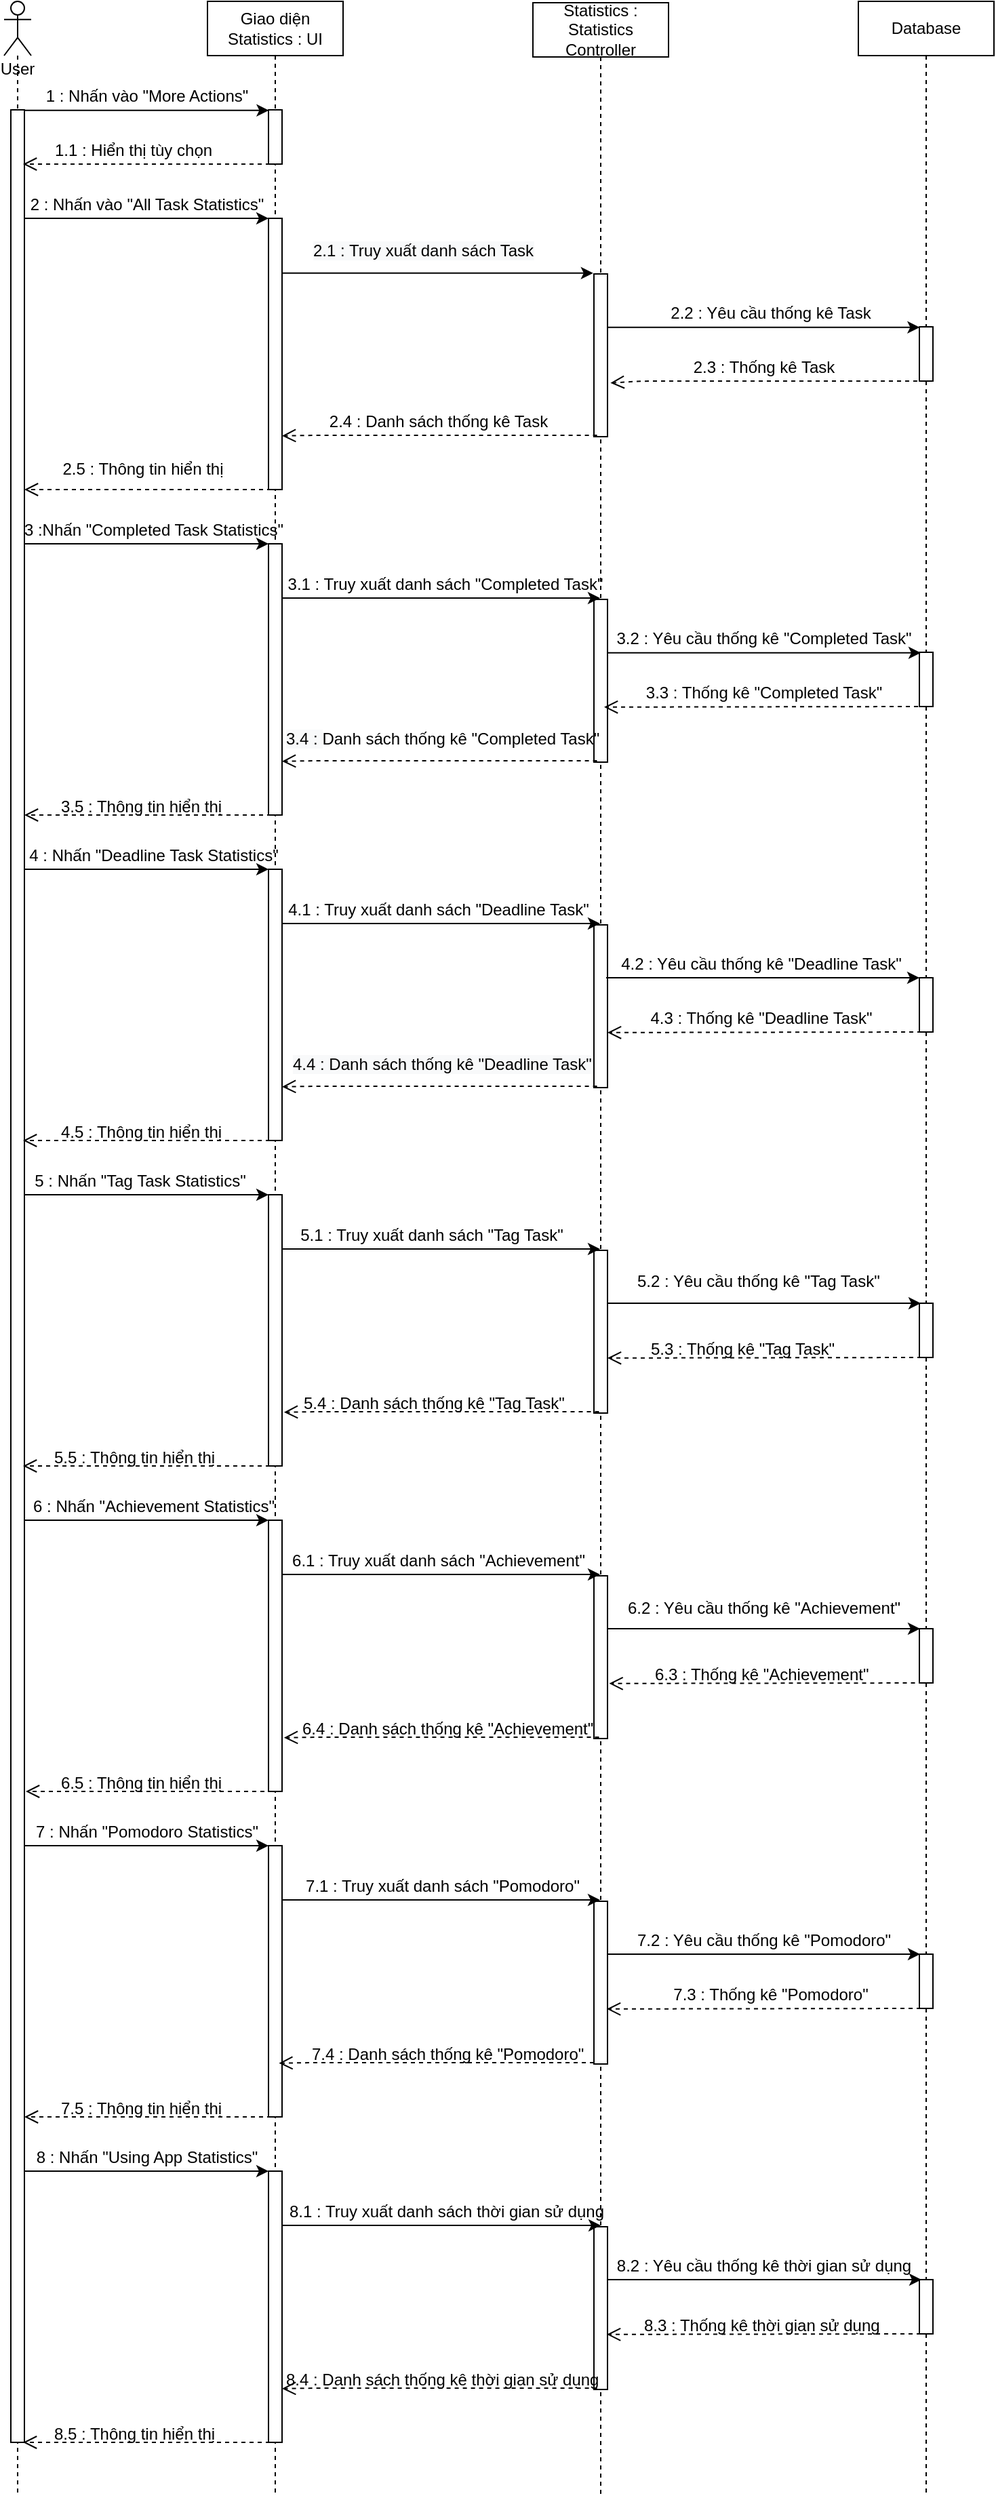 <mxfile version="13.6.5">
    <diagram name="Page-1" id="52a04d89-c75d-2922-d76d-85b35f80e030">
        <mxGraphModel dx="990" dy="585" grid="1" gridSize="10" guides="1" tooltips="1" connect="1" arrows="1" fold="1" page="1" pageScale="1" pageWidth="1100" pageHeight="850" background="#ffffff" math="0" shadow="0">
            <root>
                <mxCell id="0"/>
                <mxCell id="1" parent="0"/>
                <mxCell id="249" value="Database" style="shape=umlLifeline;perimeter=lifelinePerimeter;whiteSpace=wrap;html=1;container=1;collapsible=0;recursiveResize=0;outlineConnect=0;" parent="1" vertex="1">
                    <mxGeometry x="720" y="80" width="100" height="1840" as="geometry"/>
                </mxCell>
                <mxCell id="278" value="" style="html=1;points=[];perimeter=orthogonalPerimeter;" parent="249" vertex="1">
                    <mxGeometry x="45" y="240" width="10" height="40" as="geometry"/>
                </mxCell>
                <mxCell id="295" value="" style="html=1;points=[];perimeter=orthogonalPerimeter;" parent="249" vertex="1">
                    <mxGeometry x="45" y="480" width="10" height="40" as="geometry"/>
                </mxCell>
                <mxCell id="428" value="" style="html=1;points=[];perimeter=orthogonalPerimeter;" parent="249" vertex="1">
                    <mxGeometry x="45" y="720" width="10" height="40" as="geometry"/>
                </mxCell>
                <mxCell id="439" value="" style="html=1;points=[];perimeter=orthogonalPerimeter;" parent="249" vertex="1">
                    <mxGeometry x="45" y="960" width="10" height="40" as="geometry"/>
                </mxCell>
                <mxCell id="453" value="" style="html=1;points=[];perimeter=orthogonalPerimeter;" parent="249" vertex="1">
                    <mxGeometry x="45" y="1200" width="10" height="40" as="geometry"/>
                </mxCell>
                <mxCell id="465" value="" style="html=1;points=[];perimeter=orthogonalPerimeter;" parent="249" vertex="1">
                    <mxGeometry x="45" y="1440" width="10" height="40" as="geometry"/>
                </mxCell>
                <mxCell id="477" value="" style="html=1;points=[];perimeter=orthogonalPerimeter;" parent="249" vertex="1">
                    <mxGeometry x="45" y="1680" width="10" height="40" as="geometry"/>
                </mxCell>
                <mxCell id="251" value="User" style="shape=umlLifeline;participant=umlActor;perimeter=lifelinePerimeter;whiteSpace=wrap;html=1;container=1;collapsible=0;recursiveResize=0;verticalAlign=top;spacingTop=36;outlineConnect=0;" parent="1" vertex="1">
                    <mxGeometry x="90" y="80" width="20" height="1840" as="geometry"/>
                </mxCell>
                <mxCell id="259" value="" style="html=1;points=[];perimeter=orthogonalPerimeter;" parent="251" vertex="1">
                    <mxGeometry x="5" y="80" width="10" height="1720" as="geometry"/>
                </mxCell>
                <mxCell id="257" value="Giao diện Statistics : UI" style="shape=umlLifeline;perimeter=lifelinePerimeter;whiteSpace=wrap;html=1;container=1;collapsible=0;recursiveResize=0;outlineConnect=0;" parent="1" vertex="1">
                    <mxGeometry x="240" y="80" width="100" height="1840" as="geometry"/>
                </mxCell>
                <mxCell id="262" value="" style="html=1;points=[];perimeter=orthogonalPerimeter;" parent="257" vertex="1">
                    <mxGeometry x="45" y="80" width="10" height="40" as="geometry"/>
                </mxCell>
                <mxCell id="289" value="" style="html=1;points=[];perimeter=orthogonalPerimeter;" parent="257" vertex="1">
                    <mxGeometry x="45" y="400" width="10" height="200" as="geometry"/>
                </mxCell>
                <mxCell id="392" value="" style="html=1;points=[];perimeter=orthogonalPerimeter;" parent="257" vertex="1">
                    <mxGeometry x="45" y="160" width="10" height="200" as="geometry"/>
                </mxCell>
                <mxCell id="423" value="" style="html=1;points=[];perimeter=orthogonalPerimeter;" parent="257" vertex="1">
                    <mxGeometry x="45" y="640" width="10" height="200" as="geometry"/>
                </mxCell>
                <mxCell id="433" value="" style="html=1;points=[];perimeter=orthogonalPerimeter;" parent="257" vertex="1">
                    <mxGeometry x="45" y="880" width="10" height="200" as="geometry"/>
                </mxCell>
                <mxCell id="450" value="" style="html=1;points=[];perimeter=orthogonalPerimeter;" parent="257" vertex="1">
                    <mxGeometry x="45" y="1120" width="10" height="200" as="geometry"/>
                </mxCell>
                <mxCell id="461" value="" style="html=1;points=[];perimeter=orthogonalPerimeter;" parent="257" vertex="1">
                    <mxGeometry x="45" y="1360" width="10" height="200" as="geometry"/>
                </mxCell>
                <mxCell id="473" value="" style="html=1;points=[];perimeter=orthogonalPerimeter;" parent="257" vertex="1">
                    <mxGeometry x="45" y="1600" width="10" height="200" as="geometry"/>
                </mxCell>
                <mxCell id="258" value="Statistics&lt;span&gt;&amp;nbsp;: Statistics Controller&lt;/span&gt;" style="shape=umlLifeline;perimeter=lifelinePerimeter;whiteSpace=wrap;html=1;container=1;collapsible=0;recursiveResize=0;outlineConnect=0;" parent="1" vertex="1">
                    <mxGeometry x="480" y="81" width="100" height="1840" as="geometry"/>
                </mxCell>
                <mxCell id="277" value="" style="html=1;points=[];perimeter=orthogonalPerimeter;" parent="258" vertex="1">
                    <mxGeometry x="45" y="200" width="10" height="120" as="geometry"/>
                </mxCell>
                <mxCell id="292" value="" style="html=1;points=[];perimeter=orthogonalPerimeter;" parent="258" vertex="1">
                    <mxGeometry x="45" y="440" width="10" height="120" as="geometry"/>
                </mxCell>
                <mxCell id="425" value="" style="html=1;points=[];perimeter=orthogonalPerimeter;" parent="258" vertex="1">
                    <mxGeometry x="45" y="680" width="10" height="120" as="geometry"/>
                </mxCell>
                <mxCell id="435" value="" style="html=1;points=[];perimeter=orthogonalPerimeter;" parent="258" vertex="1">
                    <mxGeometry x="45" y="920" width="10" height="120" as="geometry"/>
                </mxCell>
                <mxCell id="452" value="" style="html=1;points=[];perimeter=orthogonalPerimeter;" parent="258" vertex="1">
                    <mxGeometry x="45" y="1160" width="10" height="120" as="geometry"/>
                </mxCell>
                <mxCell id="462" value="" style="html=1;points=[];perimeter=orthogonalPerimeter;" parent="258" vertex="1">
                    <mxGeometry x="45" y="1400" width="10" height="120" as="geometry"/>
                </mxCell>
                <mxCell id="474" value="" style="html=1;points=[];perimeter=orthogonalPerimeter;" parent="258" vertex="1">
                    <mxGeometry x="45" y="1640" width="10" height="120" as="geometry"/>
                </mxCell>
                <mxCell id="265" style="edgeStyle=none;rounded=0;orthogonalLoop=1;jettySize=auto;html=1;entryX=0.02;entryY=0.01;entryDx=0;entryDy=0;entryPerimeter=0;" parent="1" source="259" target="262" edge="1">
                    <mxGeometry relative="1" as="geometry"/>
                </mxCell>
                <mxCell id="266" value="&lt;span style=&quot;color: rgba(0 , 0 , 0 , 0) ; font-family: monospace ; font-size: 0px&quot;&gt;%3CmxGraphModel%3E%3Croot%3E%3CmxCell%20id%3D%220%22%2F%3E%3CmxCell%20id%3D%221%22%20parent%3D%220%22%2F%3E%3CmxCell%20id%3D%222%22%20value%3D%22%22%20style%3D%22html%3D1%3Bpoints%3D%5B%5D%3Bperimeter%3DorthogonalPerimeter%3B%22%20vertex%3D%221%22%20parent%3D%221%22%3E%3CmxGeometry%20x%3D%2295%22%20y%3D%22160%22%20width%3D%2210%22%20height%3D%2240%22%20as%3D%22geometry%22%2F%3E%3C%2FmxCell%3E%3C%2Froot%3E%3C%2FmxGraphModel%3E&lt;/span&gt;" style="text;html=1;align=center;verticalAlign=middle;resizable=0;points=[];autosize=1;" parent="1" vertex="1">
                    <mxGeometry x="170" y="130" width="20" height="20" as="geometry"/>
                </mxCell>
                <mxCell id="267" value="1 : Nhấn vào &quot;More Actions&quot;" style="text;html=1;align=center;verticalAlign=middle;resizable=0;points=[];autosize=1;" parent="1" vertex="1">
                    <mxGeometry x="110" y="140" width="170" height="20" as="geometry"/>
                </mxCell>
                <mxCell id="270" value="1.1 : Hiển thị tùy chọn" style="text;html=1;align=center;verticalAlign=middle;resizable=0;points=[];autosize=1;" parent="1" vertex="1">
                    <mxGeometry x="120" y="180" width="130" height="20" as="geometry"/>
                </mxCell>
                <mxCell id="272" value="&lt;span style=&quot;color: rgba(0 , 0 , 0 , 0) ; font-family: monospace ; font-size: 0px&quot;&gt;%3CmxGraphModel%3E%3Croot%3E%3CmxCell%20id%3D%220%22%2F%3E%3CmxCell%20id%3D%221%22%20parent%3D%220%22%2F%3E%3CmxCell%20id%3D%222%22%20value%3D%22luaChonCuaNguoiDung()%22%20style%3D%22text%3Bhtml%3D1%3Balign%3Dcenter%3BverticalAlign%3Dmiddle%3Bresizable%3D0%3Bpoints%3D%5B%5D%3Bautosize%3D1%3B%22%20vertex%3D%221%22%20parent%3D%221%22%3E%3CmxGeometry%20x%3D%22115%22%20y%3D%22340%22%20width%3D%22150%22%20height%3D%2220%22%20as%3D%22geometry%22%2F%3E%3C%2FmxCell%3E%3C%2Froot%3E%3C%2FmxGraphModel%3E&lt;/span&gt;" style="text;html=1;align=center;verticalAlign=middle;resizable=0;points=[];autosize=1;" parent="1" vertex="1">
                    <mxGeometry x="190" y="220" width="20" height="20" as="geometry"/>
                </mxCell>
                <mxCell id="273" value="2 : Nhấn vào &quot;All Task Statistics&quot;" style="text;html=1;align=center;verticalAlign=middle;resizable=0;points=[];autosize=1;" parent="1" vertex="1">
                    <mxGeometry x="100" y="220" width="190" height="20" as="geometry"/>
                </mxCell>
                <mxCell id="275" style="edgeStyle=none;rounded=0;orthogonalLoop=1;jettySize=auto;html=1;entryX=-0.06;entryY=1.01;entryDx=0;entryDy=0;entryPerimeter=0;exitX=0.98;exitY=0.202;exitDx=0;exitDy=0;exitPerimeter=0;" parent="1" source="392" edge="1">
                    <mxGeometry relative="1" as="geometry">
                        <mxPoint x="524.4" y="280.4" as="targetPoint"/>
                        <mxPoint x="300" y="280" as="sourcePoint"/>
                    </mxGeometry>
                </mxCell>
                <mxCell id="279" style="edgeStyle=none;rounded=0;orthogonalLoop=1;jettySize=auto;html=1;entryX=0.02;entryY=0.01;entryDx=0;entryDy=0;entryPerimeter=0;" parent="1" source="277" target="278" edge="1">
                    <mxGeometry relative="1" as="geometry">
                        <mxPoint x="750" y="323" as="targetPoint"/>
                    </mxGeometry>
                </mxCell>
                <mxCell id="281" value="2.2 : Yêu cầu thống kê Task" style="text;html=1;align=center;verticalAlign=middle;resizable=0;points=[];autosize=1;" parent="1" vertex="1">
                    <mxGeometry x="575" y="300" width="160" height="20" as="geometry"/>
                </mxCell>
                <mxCell id="284" value="" style="html=1;verticalAlign=bottom;endArrow=open;dashed=1;endSize=8;entryX=1.22;entryY=0.67;entryDx=0;entryDy=0;entryPerimeter=0;" parent="1" source="249" target="277" edge="1">
                    <mxGeometry relative="1" as="geometry">
                        <mxPoint x="640" y="360" as="sourcePoint"/>
                        <mxPoint x="540" y="360" as="targetPoint"/>
                        <Array as="points">
                            <mxPoint x="560" y="360"/>
                        </Array>
                    </mxGeometry>
                </mxCell>
                <mxCell id="285" value="2.3 : Thống kê Task" style="text;html=1;align=center;verticalAlign=middle;resizable=0;points=[];autosize=1;" parent="1" vertex="1">
                    <mxGeometry x="590" y="340" width="120" height="20" as="geometry"/>
                </mxCell>
                <mxCell id="288" value="2.5 : Thông tin hiển thị" style="text;html=1;align=center;verticalAlign=middle;resizable=0;points=[];autosize=1;" parent="1" vertex="1">
                    <mxGeometry x="127" y="415" width="130" height="20" as="geometry"/>
                </mxCell>
                <mxCell id="290" style="edgeStyle=none;rounded=0;orthogonalLoop=1;jettySize=auto;html=1;" parent="1" target="289" edge="1">
                    <mxGeometry relative="1" as="geometry">
                        <mxPoint x="105" y="480" as="sourcePoint"/>
                    </mxGeometry>
                </mxCell>
                <mxCell id="291" value="3 :Nhấn &quot;Completed Task Statistics&quot;" style="text;html=1;align=center;verticalAlign=middle;resizable=0;points=[];autosize=1;" parent="1" vertex="1">
                    <mxGeometry x="95" y="460" width="210" height="20" as="geometry"/>
                </mxCell>
                <mxCell id="293" style="edgeStyle=none;rounded=0;orthogonalLoop=1;jettySize=auto;html=1;" parent="1" source="289" target="258" edge="1">
                    <mxGeometry relative="1" as="geometry">
                        <mxPoint x="530" y="530" as="targetPoint"/>
                        <Array as="points">
                            <mxPoint x="410" y="520"/>
                        </Array>
                    </mxGeometry>
                </mxCell>
                <mxCell id="294" value="&lt;span style=&quot;font-family: &amp;#34;helvetica&amp;#34;&quot;&gt;3.1 : Truy xuất danh sách &quot;Completed Task&quot;&lt;/span&gt;" style="text;html=1;align=center;verticalAlign=middle;resizable=0;points=[];autosize=1;" parent="1" vertex="1">
                    <mxGeometry x="290" y="500" width="250" height="20" as="geometry"/>
                </mxCell>
                <mxCell id="296" style="edgeStyle=none;rounded=0;orthogonalLoop=1;jettySize=auto;html=1;entryX=0.1;entryY=0.01;entryDx=0;entryDy=0;entryPerimeter=0;" parent="1" source="292" target="295" edge="1">
                    <mxGeometry relative="1" as="geometry"/>
                </mxCell>
                <mxCell id="297" value="3.2 : Yêu cầu thống kê &quot;Completed Task&quot;" style="text;html=1;align=center;verticalAlign=middle;resizable=0;points=[];autosize=1;" parent="1" vertex="1">
                    <mxGeometry x="535" y="540" width="230" height="20" as="geometry"/>
                </mxCell>
                <mxCell id="300" value="" style="html=1;verticalAlign=bottom;endArrow=open;dashed=1;endSize=8;entryX=0.58;entryY=0.01;entryDx=0;entryDy=0;entryPerimeter=0;" parent="1" edge="1">
                    <mxGeometry relative="1" as="geometry">
                        <mxPoint x="770" y="600" as="sourcePoint"/>
                        <mxPoint x="532.5" y="600.4" as="targetPoint"/>
                        <Array as="points"/>
                    </mxGeometry>
                </mxCell>
                <mxCell id="302" value="3.3 : Thống kê &quot;Completed Task&quot;" style="text;html=1;align=center;verticalAlign=middle;resizable=0;points=[];autosize=1;" parent="1" vertex="1">
                    <mxGeometry x="555" y="580" width="190" height="20" as="geometry"/>
                </mxCell>
                <mxCell id="387" value="" style="html=1;verticalAlign=bottom;endArrow=open;dashed=1;endSize=8;" parent="1" edge="1">
                    <mxGeometry relative="1" as="geometry">
                        <mxPoint x="286" y="200" as="sourcePoint"/>
                        <mxPoint x="104" y="200" as="targetPoint"/>
                        <Array as="points"/>
                    </mxGeometry>
                </mxCell>
                <mxCell id="389" style="edgeStyle=none;rounded=0;orthogonalLoop=1;jettySize=auto;html=1;entryX=0.02;entryY=0.01;entryDx=0;entryDy=0;entryPerimeter=0;" parent="1" edge="1">
                    <mxGeometry relative="1" as="geometry">
                        <mxPoint x="104.8" y="240.0" as="sourcePoint"/>
                        <mxPoint x="285.0" y="240.0" as="targetPoint"/>
                    </mxGeometry>
                </mxCell>
                <mxCell id="390" value="" style="html=1;verticalAlign=bottom;endArrow=open;dashed=1;endSize=8;" parent="1" edge="1">
                    <mxGeometry relative="1" as="geometry">
                        <mxPoint x="287" y="440" as="sourcePoint"/>
                        <mxPoint x="105" y="440" as="targetPoint"/>
                        <Array as="points"/>
                    </mxGeometry>
                </mxCell>
                <mxCell id="399" value="&lt;span style=&quot;text-align: center&quot;&gt;3.5 : Thông tin hiển thị&lt;/span&gt;" style="text;whiteSpace=wrap;html=1;" parent="1" vertex="1">
                    <mxGeometry x="130" y="660" width="130" height="30" as="geometry"/>
                </mxCell>
                <mxCell id="400" value="" style="html=1;verticalAlign=bottom;endArrow=open;dashed=1;endSize=8;" parent="1" edge="1">
                    <mxGeometry relative="1" as="geometry">
                        <mxPoint x="287" y="680" as="sourcePoint"/>
                        <mxPoint x="105" y="680" as="targetPoint"/>
                        <Array as="points"/>
                    </mxGeometry>
                </mxCell>
                <mxCell id="418" value="" style="html=1;verticalAlign=bottom;endArrow=open;dashed=1;endSize=8;entryX=1.22;entryY=0.67;entryDx=0;entryDy=0;entryPerimeter=0;" parent="1" edge="1">
                    <mxGeometry relative="1" as="geometry">
                        <mxPoint x="527.3" y="400" as="sourcePoint"/>
                        <mxPoint x="295.0" y="400.4" as="targetPoint"/>
                        <Array as="points">
                            <mxPoint x="317.8" y="400"/>
                        </Array>
                    </mxGeometry>
                </mxCell>
                <mxCell id="419" value="2.4 : Danh sách thống kê Task" style="text;html=1;align=center;verticalAlign=middle;resizable=0;points=[];autosize=1;" parent="1" vertex="1">
                    <mxGeometry x="320" y="380" width="180" height="20" as="geometry"/>
                </mxCell>
                <mxCell id="421" value="" style="html=1;verticalAlign=bottom;endArrow=open;dashed=1;endSize=8;entryX=1.22;entryY=0.67;entryDx=0;entryDy=0;entryPerimeter=0;" parent="1" edge="1">
                    <mxGeometry relative="1" as="geometry">
                        <mxPoint x="527.3" y="640" as="sourcePoint"/>
                        <mxPoint x="295" y="640.4" as="targetPoint"/>
                        <Array as="points">
                            <mxPoint x="317.8" y="640"/>
                        </Array>
                    </mxGeometry>
                </mxCell>
                <mxCell id="306" value="4 : Nhấn &quot;Deadline Task Statistics&quot;" style="text;html=1;align=center;verticalAlign=middle;resizable=0;points=[];autosize=1;" parent="1" vertex="1">
                    <mxGeometry x="100" y="700" width="200" height="20" as="geometry"/>
                </mxCell>
                <mxCell id="314" value="4.2 : Yêu cầu thống kê &quot;Deadline Task&quot;" style="text;html=1;align=center;verticalAlign=middle;resizable=0;points=[];autosize=1;" parent="1" vertex="1">
                    <mxGeometry x="537.5" y="780" width="220" height="20" as="geometry"/>
                </mxCell>
                <mxCell id="318" value="4.3 : Thống kê &quot;Deadline Task&quot;" style="text;html=1;align=center;verticalAlign=middle;resizable=0;points=[];autosize=1;" parent="1" vertex="1">
                    <mxGeometry x="557.5" y="820" width="180" height="20" as="geometry"/>
                </mxCell>
                <mxCell id="322" value="5 : Nhấn &quot;Tag Task Statistics&quot;" style="text;html=1;align=center;verticalAlign=middle;resizable=0;points=[];autosize=1;" parent="1" vertex="1">
                    <mxGeometry x="105" y="940" width="170" height="20" as="geometry"/>
                </mxCell>
                <mxCell id="325" value="&lt;span style=&quot;font-family: &amp;#34;helvetica&amp;#34;&quot;&gt;5.1 : Truy xuất danh sách &quot;Tag Task&quot;&lt;/span&gt;" style="text;html=1;align=center;verticalAlign=middle;resizable=0;points=[];autosize=1;" parent="1" vertex="1">
                    <mxGeometry x="300" y="980" width="210" height="20" as="geometry"/>
                </mxCell>
                <mxCell id="328" value="&lt;span style=&quot;text-align: center&quot;&gt;5.2 : Yêu cầu thống kê &quot;Tag Task&quot;&lt;/span&gt;" style="text;whiteSpace=wrap;html=1;" parent="1" vertex="1">
                    <mxGeometry x="555" y="1010" width="210" height="30" as="geometry"/>
                </mxCell>
                <mxCell id="335" value="6 : Nhấn &quot;Achievement Statistics&quot;" style="text;html=1;align=center;verticalAlign=middle;resizable=0;points=[];autosize=1;" parent="1" vertex="1">
                    <mxGeometry x="105" y="1180" width="190" height="20" as="geometry"/>
                </mxCell>
                <mxCell id="348" value="&lt;span style=&quot;font-family: &amp;#34;helvetica&amp;#34;&quot;&gt;6.1 : Truy xuất danh sách &quot;Achievement&quot;&lt;/span&gt;" style="text;html=1;align=center;verticalAlign=middle;resizable=0;points=[];autosize=1;" parent="1" vertex="1">
                    <mxGeometry x="295" y="1220" width="230" height="20" as="geometry"/>
                </mxCell>
                <mxCell id="351" value="&lt;span&gt;6.2 : Yêu cầu thống kê &quot;Achievement&quot;&lt;/span&gt;" style="text;html=1;align=center;verticalAlign=middle;resizable=0;points=[];autosize=1;" parent="1" vertex="1">
                    <mxGeometry x="540" y="1255" width="220" height="20" as="geometry"/>
                </mxCell>
                <mxCell id="355" value="&lt;span style=&quot;text-align: center&quot;&gt;6.3 : Thống kê &quot;Achievement&quot;&lt;/span&gt;" style="text;whiteSpace=wrap;html=1;" parent="1" vertex="1">
                    <mxGeometry x="567.5" y="1300" width="185" height="30" as="geometry"/>
                </mxCell>
                <mxCell id="359" value="&lt;span style=&quot;color: rgba(0 , 0 , 0 , 0) ; font-family: monospace ; font-size: 0px&quot;&gt;%3CmxGraphModel%3E%3Croot%3E%3CmxCell%20id%3D%220%22%2F%3E%3CmxCell%20id%3D%221%22%20parent%3D%220%22%2F%3E%3CmxCell%20id%3D%222%22%20value%3D%22%22%20style%3D%22html%3D1%3Bpoints%3D%5B%5D%3Bperimeter%3DorthogonalPerimeter%3B%22%20vertex%3D%221%22%20parent%3D%221%22%3E%3CmxGeometry%20x%3D%2295%22%20y%3D%221200%22%20width%3D%2210%22%20height%3D%2240%22%20as%3D%22geometry%22%2F%3E%3C%2FmxCell%3E%3C%2Froot%3E%3C%2FmxGraphModel%3E&lt;/span&gt;" style="text;html=1;align=center;verticalAlign=middle;resizable=0;points=[];autosize=1;" parent="1" vertex="1">
                    <mxGeometry x="167" y="1770" width="20" height="20" as="geometry"/>
                </mxCell>
                <mxCell id="360" value="7 : Nhấn &quot;Pomodoro Statistics&quot;" style="text;html=1;align=center;verticalAlign=middle;resizable=0;points=[];autosize=1;" parent="1" vertex="1">
                    <mxGeometry x="105" y="1420" width="180" height="20" as="geometry"/>
                </mxCell>
                <mxCell id="363" value="&lt;span style=&quot;font-family: &amp;#34;helvetica&amp;#34;&quot;&gt;7.1 : Truy xuất danh sách &quot;Pomodoro&quot;&lt;/span&gt;" style="text;html=1;align=center;verticalAlign=middle;resizable=0;points=[];autosize=1;" parent="1" vertex="1">
                    <mxGeometry x="302.5" y="1460" width="220" height="20" as="geometry"/>
                </mxCell>
                <mxCell id="367" value="7.2 : Yêu cầu thống kê &quot;Pomodoro&quot;" style="text;html=1;align=center;verticalAlign=middle;resizable=0;points=[];autosize=1;" parent="1" vertex="1">
                    <mxGeometry x="550" y="1500" width="200" height="20" as="geometry"/>
                </mxCell>
                <mxCell id="371" value="&lt;span&gt;7.3 : Thống kê &quot;Pomodoro&quot;&lt;/span&gt;" style="text;html=1;align=center;verticalAlign=middle;resizable=0;points=[];autosize=1;" parent="1" vertex="1">
                    <mxGeometry x="575" y="1540" width="160" height="20" as="geometry"/>
                </mxCell>
                <mxCell id="375" value="8 : Nhấn &quot;Using App Statistics&quot;" style="text;html=1;align=center;verticalAlign=middle;resizable=0;points=[];autosize=1;" parent="1" vertex="1">
                    <mxGeometry x="105" y="1660" width="180" height="20" as="geometry"/>
                </mxCell>
                <mxCell id="379" value="&lt;span style=&quot;font-family: &amp;#34;helvetica&amp;#34;&quot;&gt;8.1 : Truy xuất danh sách thời gian sử dụng&lt;/span&gt;" style="text;html=1;align=center;verticalAlign=middle;resizable=0;points=[];autosize=1;" parent="1" vertex="1">
                    <mxGeometry x="290.63" y="1700" width="250" height="20" as="geometry"/>
                </mxCell>
                <mxCell id="382" value="8.2 : Yêu cầu thống kê thời gian sử dụng" style="text;html=1;align=center;verticalAlign=middle;resizable=0;points=[];autosize=1;" parent="1" vertex="1">
                    <mxGeometry x="535" y="1740" width="230" height="20" as="geometry"/>
                </mxCell>
                <mxCell id="402" value="&lt;span style=&quot;text-align: center&quot;&gt;4.5 : Thông tin hiển thị&lt;/span&gt;" style="text;whiteSpace=wrap;html=1;" parent="1" vertex="1">
                    <mxGeometry x="130" y="900" width="150" height="30" as="geometry"/>
                </mxCell>
                <mxCell id="403" value="" style="html=1;verticalAlign=bottom;endArrow=open;dashed=1;endSize=8;" parent="1" edge="1">
                    <mxGeometry relative="1" as="geometry">
                        <mxPoint x="286" y="920" as="sourcePoint"/>
                        <mxPoint x="104" y="920" as="targetPoint"/>
                        <Array as="points"/>
                    </mxGeometry>
                </mxCell>
                <mxCell id="416" value="&lt;span style=&quot;text-align: center&quot;&gt;8.3 : Thống kê thời gian sử dụng&lt;/span&gt;" style="text;whiteSpace=wrap;html=1;" parent="1" vertex="1">
                    <mxGeometry x="560" y="1780" width="180" height="30" as="geometry"/>
                </mxCell>
                <mxCell id="310" value="&lt;span style=&quot;font-family: &amp;#34;helvetica&amp;#34;&quot;&gt;4.1 : Truy xuất danh sách &quot;Deadline Task&quot;&lt;/span&gt;" style="text;html=1;align=center;verticalAlign=middle;resizable=0;points=[];autosize=1;" parent="1" vertex="1">
                    <mxGeometry x="290" y="740" width="240" height="20" as="geometry"/>
                </mxCell>
                <mxCell id="422" value="&lt;span style=&quot;color: rgb(0 , 0 , 0) ; font-family: &amp;#34;helvetica&amp;#34; ; font-size: 12px ; font-style: normal ; font-weight: 400 ; letter-spacing: normal ; text-align: center ; text-indent: 0px ; text-transform: none ; word-spacing: 0px ; background-color: rgb(248 , 249 , 250) ; display: inline ; float: none&quot;&gt;3.4 :&amp;nbsp;&lt;/span&gt;&lt;span style=&quot;font-family: &amp;#34;helvetica&amp;#34; ; text-align: center&quot;&gt;Danh sách thống kê &quot;Completed Task&quot;&lt;/span&gt;" style="text;whiteSpace=wrap;html=1;" parent="1" vertex="1">
                    <mxGeometry x="296.25" y="610" width="238.75" height="30" as="geometry"/>
                </mxCell>
                <mxCell id="424" style="edgeStyle=none;rounded=0;orthogonalLoop=1;jettySize=auto;html=1;" parent="1" edge="1">
                    <mxGeometry relative="1" as="geometry">
                        <mxPoint x="105" y="720" as="sourcePoint"/>
                        <mxPoint x="285" y="720" as="targetPoint"/>
                    </mxGeometry>
                </mxCell>
                <mxCell id="426" style="edgeStyle=none;rounded=0;orthogonalLoop=1;jettySize=auto;html=1;" parent="1" edge="1">
                    <mxGeometry relative="1" as="geometry">
                        <mxPoint x="295" y="760" as="sourcePoint"/>
                        <mxPoint x="529.5" y="760" as="targetPoint"/>
                        <Array as="points">
                            <mxPoint x="410" y="760"/>
                        </Array>
                    </mxGeometry>
                </mxCell>
                <mxCell id="427" style="edgeStyle=none;rounded=0;orthogonalLoop=1;jettySize=auto;html=1;entryX=0.1;entryY=0.01;entryDx=0;entryDy=0;entryPerimeter=0;" parent="1" edge="1">
                    <mxGeometry relative="1" as="geometry">
                        <mxPoint x="534" y="800.0" as="sourcePoint"/>
                        <mxPoint x="765" y="800.0" as="targetPoint"/>
                    </mxGeometry>
                </mxCell>
                <mxCell id="429" value="" style="html=1;verticalAlign=bottom;endArrow=open;dashed=1;endSize=8;entryX=0.58;entryY=0.01;entryDx=0;entryDy=0;entryPerimeter=0;" parent="1" edge="1">
                    <mxGeometry relative="1" as="geometry">
                        <mxPoint x="772.5" y="840" as="sourcePoint"/>
                        <mxPoint x="535" y="840.4" as="targetPoint"/>
                        <Array as="points"/>
                    </mxGeometry>
                </mxCell>
                <mxCell id="431" value="" style="html=1;verticalAlign=bottom;endArrow=open;dashed=1;endSize=8;entryX=1.22;entryY=0.67;entryDx=0;entryDy=0;entryPerimeter=0;" parent="1" edge="1">
                    <mxGeometry relative="1" as="geometry">
                        <mxPoint x="527.3" y="880" as="sourcePoint"/>
                        <mxPoint x="295" y="880.4" as="targetPoint"/>
                        <Array as="points">
                            <mxPoint x="317.8" y="880"/>
                        </Array>
                    </mxGeometry>
                </mxCell>
                <mxCell id="432" value="&lt;span style=&quot;color: rgb(0 , 0 , 0) ; font-family: &amp;#34;helvetica&amp;#34; ; font-size: 12px ; font-style: normal ; font-weight: 400 ; letter-spacing: normal ; text-align: center ; text-indent: 0px ; text-transform: none ; word-spacing: 0px ; background-color: rgb(248 , 249 , 250) ; display: inline ; float: none&quot;&gt;4.4 : Danh sách thống kê &quot;Deadline Task&quot;&lt;/span&gt;" style="text;whiteSpace=wrap;html=1;" parent="1" vertex="1">
                    <mxGeometry x="301.25" y="850" width="228.75" height="30" as="geometry"/>
                </mxCell>
                <mxCell id="434" style="edgeStyle=none;rounded=0;orthogonalLoop=1;jettySize=auto;html=1;" parent="1" edge="1">
                    <mxGeometry relative="1" as="geometry">
                        <mxPoint x="105" y="960" as="sourcePoint"/>
                        <mxPoint x="285" y="960" as="targetPoint"/>
                    </mxGeometry>
                </mxCell>
                <mxCell id="436" style="edgeStyle=none;rounded=0;orthogonalLoop=1;jettySize=auto;html=1;" parent="1" edge="1">
                    <mxGeometry relative="1" as="geometry">
                        <mxPoint x="295" y="1000" as="sourcePoint"/>
                        <mxPoint x="529.5" y="1000" as="targetPoint"/>
                        <Array as="points">
                            <mxPoint x="410" y="1000"/>
                        </Array>
                    </mxGeometry>
                </mxCell>
                <mxCell id="438" style="edgeStyle=none;rounded=0;orthogonalLoop=1;jettySize=auto;html=1;entryX=0.1;entryY=0.01;entryDx=0;entryDy=0;entryPerimeter=0;" parent="1" edge="1">
                    <mxGeometry relative="1" as="geometry">
                        <mxPoint x="535" y="1040" as="sourcePoint"/>
                        <mxPoint x="766" y="1040" as="targetPoint"/>
                    </mxGeometry>
                </mxCell>
                <mxCell id="440" value="&lt;span style=&quot;text-align: center&quot;&gt;5.3 : Thống kê &quot;Tag Task&quot;&lt;/span&gt;" style="text;whiteSpace=wrap;html=1;" parent="1" vertex="1">
                    <mxGeometry x="565" y="1060" width="170" height="30" as="geometry"/>
                </mxCell>
                <mxCell id="441" value="" style="html=1;verticalAlign=bottom;endArrow=open;dashed=1;endSize=8;entryX=0.58;entryY=0.01;entryDx=0;entryDy=0;entryPerimeter=0;" parent="1" edge="1">
                    <mxGeometry relative="1" as="geometry">
                        <mxPoint x="772.5" y="1080" as="sourcePoint"/>
                        <mxPoint x="535" y="1080.4" as="targetPoint"/>
                        <Array as="points"/>
                    </mxGeometry>
                </mxCell>
                <mxCell id="443" value="&lt;span style=&quot;font-family: &amp;#34;helvetica&amp;#34; ; text-align: center&quot;&gt;5.4 : Danh sách thống kê &quot;Tag Task&quot;&lt;/span&gt;" style="text;whiteSpace=wrap;html=1;" parent="1" vertex="1">
                    <mxGeometry x="308.5" y="1100" width="222.5" height="30" as="geometry"/>
                </mxCell>
                <mxCell id="445" value="" style="html=1;verticalAlign=bottom;endArrow=open;dashed=1;endSize=8;entryX=1.22;entryY=0.67;entryDx=0;entryDy=0;entryPerimeter=0;" parent="1" edge="1">
                    <mxGeometry relative="1" as="geometry">
                        <mxPoint x="528.75" y="1120" as="sourcePoint"/>
                        <mxPoint x="296.45" y="1120.4" as="targetPoint"/>
                        <Array as="points">
                            <mxPoint x="319.25" y="1120"/>
                        </Array>
                    </mxGeometry>
                </mxCell>
                <mxCell id="446" value="&lt;span style=&quot;text-align: center&quot;&gt;5.5 : Thông tin hiển thị&lt;/span&gt;" style="text;whiteSpace=wrap;html=1;" parent="1" vertex="1">
                    <mxGeometry x="125" y="1140" width="140" height="30" as="geometry"/>
                </mxCell>
                <mxCell id="447" value="" style="html=1;verticalAlign=bottom;endArrow=open;dashed=1;endSize=8;" parent="1" edge="1">
                    <mxGeometry relative="1" as="geometry">
                        <mxPoint x="286" y="1160" as="sourcePoint"/>
                        <mxPoint x="104" y="1160" as="targetPoint"/>
                        <Array as="points"/>
                    </mxGeometry>
                </mxCell>
                <mxCell id="448" style="edgeStyle=none;rounded=0;orthogonalLoop=1;jettySize=auto;html=1;" parent="1" edge="1">
                    <mxGeometry relative="1" as="geometry">
                        <mxPoint x="105" y="1200" as="sourcePoint"/>
                        <mxPoint x="285" y="1200" as="targetPoint"/>
                    </mxGeometry>
                </mxCell>
                <mxCell id="451" style="edgeStyle=none;rounded=0;orthogonalLoop=1;jettySize=auto;html=1;" parent="1" edge="1">
                    <mxGeometry relative="1" as="geometry">
                        <mxPoint x="295" y="1240" as="sourcePoint"/>
                        <mxPoint x="529.5" y="1240" as="targetPoint"/>
                        <Array as="points">
                            <mxPoint x="410" y="1240"/>
                        </Array>
                    </mxGeometry>
                </mxCell>
                <mxCell id="454" style="edgeStyle=none;rounded=0;orthogonalLoop=1;jettySize=auto;html=1;entryX=0.1;entryY=0.01;entryDx=0;entryDy=0;entryPerimeter=0;" parent="1" edge="1">
                    <mxGeometry relative="1" as="geometry">
                        <mxPoint x="534.5" y="1280" as="sourcePoint"/>
                        <mxPoint x="765.5" y="1280" as="targetPoint"/>
                    </mxGeometry>
                </mxCell>
                <mxCell id="455" value="" style="html=1;verticalAlign=bottom;endArrow=open;dashed=1;endSize=8;entryX=0.58;entryY=0.01;entryDx=0;entryDy=0;entryPerimeter=0;" parent="1" edge="1">
                    <mxGeometry relative="1" as="geometry">
                        <mxPoint x="773.75" y="1320" as="sourcePoint"/>
                        <mxPoint x="536.25" y="1320.4" as="targetPoint"/>
                        <Array as="points"/>
                    </mxGeometry>
                </mxCell>
                <mxCell id="456" value="&lt;span style=&quot;font-family: &amp;#34;helvetica&amp;#34; ; text-align: center&quot;&gt;6.4 : Danh sách thống kê &quot;Achievement&quot;&lt;/span&gt;" style="text;whiteSpace=wrap;html=1;" parent="1" vertex="1">
                    <mxGeometry x="307.5" y="1340" width="220.5" height="30" as="geometry"/>
                </mxCell>
                <mxCell id="457" value="" style="html=1;verticalAlign=bottom;endArrow=open;dashed=1;endSize=8;entryX=1.22;entryY=0.67;entryDx=0;entryDy=0;entryPerimeter=0;" parent="1" edge="1">
                    <mxGeometry relative="1" as="geometry">
                        <mxPoint x="528.75" y="1360" as="sourcePoint"/>
                        <mxPoint x="296.45" y="1360.4" as="targetPoint"/>
                        <Array as="points">
                            <mxPoint x="319.25" y="1360"/>
                        </Array>
                    </mxGeometry>
                </mxCell>
                <mxCell id="458" value="&lt;span style=&quot;text-align: center&quot;&gt;6.5 : Thông tin hiển thị&lt;/span&gt;" style="text;whiteSpace=wrap;html=1;" parent="1" vertex="1">
                    <mxGeometry x="130" y="1380" width="140" height="30" as="geometry"/>
                </mxCell>
                <mxCell id="459" value="" style="html=1;verticalAlign=bottom;endArrow=open;dashed=1;endSize=8;" parent="1" edge="1">
                    <mxGeometry relative="1" as="geometry">
                        <mxPoint x="288" y="1400" as="sourcePoint"/>
                        <mxPoint x="106" y="1400" as="targetPoint"/>
                        <Array as="points"/>
                    </mxGeometry>
                </mxCell>
                <mxCell id="460" style="edgeStyle=none;rounded=0;orthogonalLoop=1;jettySize=auto;html=1;" parent="1" edge="1">
                    <mxGeometry relative="1" as="geometry">
                        <mxPoint x="105" y="1440" as="sourcePoint"/>
                        <mxPoint x="285" y="1440" as="targetPoint"/>
                    </mxGeometry>
                </mxCell>
                <mxCell id="463" style="edgeStyle=none;rounded=0;orthogonalLoop=1;jettySize=auto;html=1;" parent="1" edge="1">
                    <mxGeometry relative="1" as="geometry">
                        <mxPoint x="295" y="1480" as="sourcePoint"/>
                        <mxPoint x="529.5" y="1480" as="targetPoint"/>
                        <Array as="points">
                            <mxPoint x="410" y="1480"/>
                        </Array>
                    </mxGeometry>
                </mxCell>
                <mxCell id="464" style="edgeStyle=none;rounded=0;orthogonalLoop=1;jettySize=auto;html=1;entryX=0.1;entryY=0.01;entryDx=0;entryDy=0;entryPerimeter=0;" parent="1" edge="1">
                    <mxGeometry relative="1" as="geometry">
                        <mxPoint x="534.5" y="1520" as="sourcePoint"/>
                        <mxPoint x="765.5" y="1520" as="targetPoint"/>
                    </mxGeometry>
                </mxCell>
                <mxCell id="466" value="" style="html=1;verticalAlign=bottom;endArrow=open;dashed=1;endSize=8;entryX=0.58;entryY=0.01;entryDx=0;entryDy=0;entryPerimeter=0;" parent="1" edge="1">
                    <mxGeometry relative="1" as="geometry">
                        <mxPoint x="772" y="1560" as="sourcePoint"/>
                        <mxPoint x="534.5" y="1560.4" as="targetPoint"/>
                        <Array as="points"/>
                    </mxGeometry>
                </mxCell>
                <mxCell id="467" value="&lt;span style=&quot;font-family: &amp;#34;helvetica&amp;#34; ; text-align: center&quot;&gt;7.4 : Danh sách thống kê &quot;Pomodoro&quot;&lt;/span&gt;" style="text;whiteSpace=wrap;html=1;" parent="1" vertex="1">
                    <mxGeometry x="314.5" y="1580" width="220.5" height="30" as="geometry"/>
                </mxCell>
                <mxCell id="468" value="" style="html=1;verticalAlign=bottom;endArrow=open;dashed=1;endSize=8;entryX=1.22;entryY=0.67;entryDx=0;entryDy=0;entryPerimeter=0;" parent="1" edge="1">
                    <mxGeometry relative="1" as="geometry">
                        <mxPoint x="525" y="1600" as="sourcePoint"/>
                        <mxPoint x="292.7" y="1600.4" as="targetPoint"/>
                        <Array as="points">
                            <mxPoint x="315.5" y="1600"/>
                        </Array>
                    </mxGeometry>
                </mxCell>
                <mxCell id="470" value="&lt;span style=&quot;text-align: center&quot;&gt;7.5 : Thông tin hiển thị&lt;/span&gt;" style="text;whiteSpace=wrap;html=1;" parent="1" vertex="1">
                    <mxGeometry x="130" y="1620" width="140" height="30" as="geometry"/>
                </mxCell>
                <mxCell id="471" value="" style="html=1;verticalAlign=bottom;endArrow=open;dashed=1;endSize=8;" parent="1" edge="1">
                    <mxGeometry relative="1" as="geometry">
                        <mxPoint x="287" y="1640" as="sourcePoint"/>
                        <mxPoint x="105" y="1640" as="targetPoint"/>
                        <Array as="points"/>
                    </mxGeometry>
                </mxCell>
                <mxCell id="472" style="edgeStyle=none;rounded=0;orthogonalLoop=1;jettySize=auto;html=1;" parent="1" edge="1">
                    <mxGeometry relative="1" as="geometry">
                        <mxPoint x="105" y="1680" as="sourcePoint"/>
                        <mxPoint x="285" y="1680" as="targetPoint"/>
                    </mxGeometry>
                </mxCell>
                <mxCell id="475" style="edgeStyle=none;rounded=0;orthogonalLoop=1;jettySize=auto;html=1;" parent="1" edge="1">
                    <mxGeometry relative="1" as="geometry">
                        <mxPoint x="295.5" y="1720" as="sourcePoint"/>
                        <mxPoint x="530" y="1720" as="targetPoint"/>
                        <Array as="points">
                            <mxPoint x="410.5" y="1720"/>
                        </Array>
                    </mxGeometry>
                </mxCell>
                <mxCell id="476" style="edgeStyle=none;rounded=0;orthogonalLoop=1;jettySize=auto;html=1;entryX=0.1;entryY=0.01;entryDx=0;entryDy=0;entryPerimeter=0;" parent="1" edge="1">
                    <mxGeometry relative="1" as="geometry">
                        <mxPoint x="535.5" y="1760" as="sourcePoint"/>
                        <mxPoint x="766.5" y="1760" as="targetPoint"/>
                    </mxGeometry>
                </mxCell>
                <mxCell id="478" value="" style="html=1;verticalAlign=bottom;endArrow=open;dashed=1;endSize=8;entryX=0.58;entryY=0.01;entryDx=0;entryDy=0;entryPerimeter=0;" parent="1" edge="1">
                    <mxGeometry relative="1" as="geometry">
                        <mxPoint x="772" y="1800" as="sourcePoint"/>
                        <mxPoint x="534.5" y="1800.4" as="targetPoint"/>
                        <Array as="points"/>
                    </mxGeometry>
                </mxCell>
                <mxCell id="479" value="" style="html=1;verticalAlign=bottom;endArrow=open;dashed=1;endSize=8;entryX=1.22;entryY=0.67;entryDx=0;entryDy=0;entryPerimeter=0;" parent="1" edge="1">
                    <mxGeometry relative="1" as="geometry">
                        <mxPoint x="527.3" y="1840" as="sourcePoint"/>
                        <mxPoint x="295.0" y="1840.4" as="targetPoint"/>
                        <Array as="points">
                            <mxPoint x="317.8" y="1840"/>
                        </Array>
                    </mxGeometry>
                </mxCell>
                <mxCell id="480" value="&lt;span style=&quot;font-family: &amp;#34;helvetica&amp;#34; ; text-align: center&quot;&gt;8.4 : Danh sách thống kê thời gian sử dụng&lt;/span&gt;" style="text;whiteSpace=wrap;html=1;" parent="1" vertex="1">
                    <mxGeometry x="295.75" y="1820" width="233.5" height="30" as="geometry"/>
                </mxCell>
                <mxCell id="481" value="" style="html=1;verticalAlign=bottom;endArrow=open;dashed=1;endSize=8;" parent="1" edge="1">
                    <mxGeometry relative="1" as="geometry">
                        <mxPoint x="286" y="1880" as="sourcePoint"/>
                        <mxPoint x="104" y="1880" as="targetPoint"/>
                        <Array as="points"/>
                    </mxGeometry>
                </mxCell>
                <mxCell id="482" value="&lt;span style=&quot;text-align: center&quot;&gt;8.5 : Thông tin hiển thị&lt;/span&gt;" style="text;whiteSpace=wrap;html=1;" parent="1" vertex="1">
                    <mxGeometry x="125" y="1860" width="140" height="30" as="geometry"/>
                </mxCell>
                <mxCell id="276" value="&lt;span style=&quot;color: rgb(0 , 0 , 0) ; font-family: &amp;#34;helvetica&amp;#34; ; font-size: 12px ; font-style: normal ; font-weight: 400 ; letter-spacing: normal ; text-align: center ; text-indent: 0px ; text-transform: none ; word-spacing: 0px ; background-color: rgb(248 , 249 , 250) ; display: inline ; float: none&quot;&gt;2.1 : Truy xuất danh sách Task&lt;/span&gt;" style="text;whiteSpace=wrap;html=1;" parent="1" vertex="1">
                    <mxGeometry x="315.63" y="250" width="200" height="30" as="geometry"/>
                </mxCell>
            </root>
        </mxGraphModel>
    </diagram>
</mxfile>